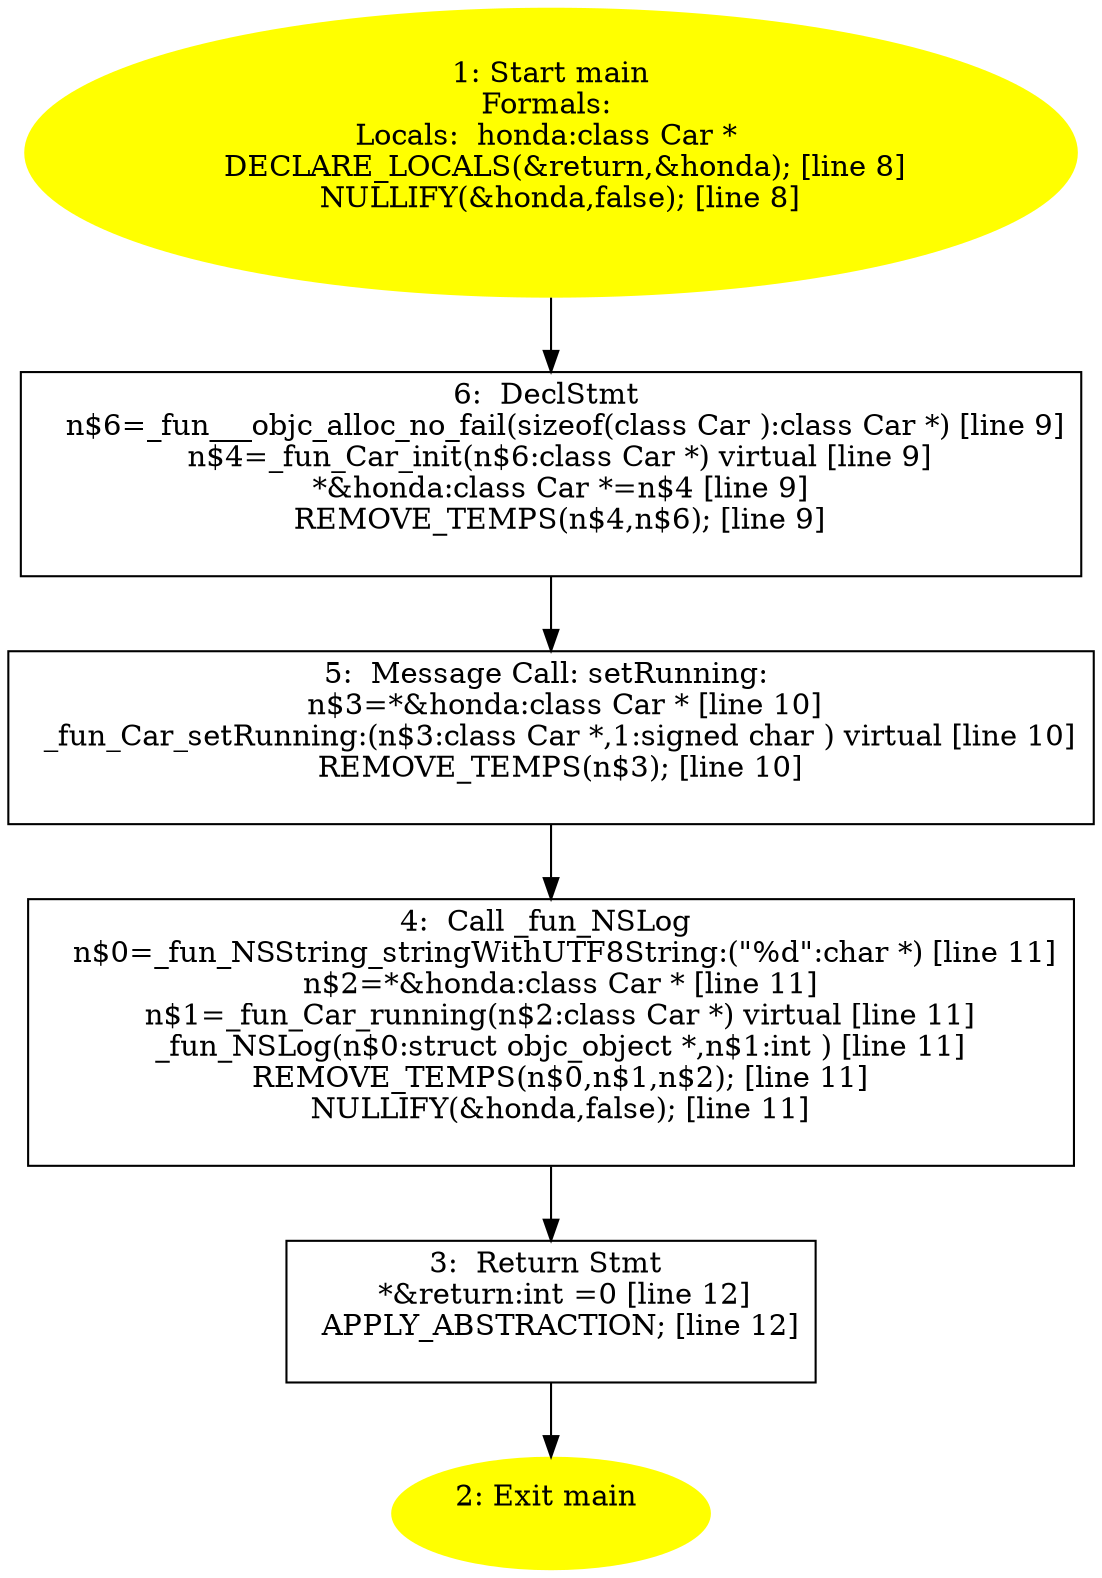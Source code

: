 digraph iCFG {
6 [label="6:  DeclStmt \n   n$6=_fun___objc_alloc_no_fail(sizeof(class Car ):class Car *) [line 9]\n  n$4=_fun_Car_init(n$6:class Car *) virtual [line 9]\n  *&honda:class Car *=n$4 [line 9]\n  REMOVE_TEMPS(n$4,n$6); [line 9]\n " shape="box"]
	

	 6 -> 5 ;
5 [label="5:  Message Call: setRunning: \n   n$3=*&honda:class Car * [line 10]\n  _fun_Car_setRunning:(n$3:class Car *,1:signed char ) virtual [line 10]\n  REMOVE_TEMPS(n$3); [line 10]\n " shape="box"]
	

	 5 -> 4 ;
4 [label="4:  Call _fun_NSLog \n   n$0=_fun_NSString_stringWithUTF8String:(\"%d\":char *) [line 11]\n  n$2=*&honda:class Car * [line 11]\n  n$1=_fun_Car_running(n$2:class Car *) virtual [line 11]\n  _fun_NSLog(n$0:struct objc_object *,n$1:int ) [line 11]\n  REMOVE_TEMPS(n$0,n$1,n$2); [line 11]\n  NULLIFY(&honda,false); [line 11]\n " shape="box"]
	

	 4 -> 3 ;
3 [label="3:  Return Stmt \n   *&return:int =0 [line 12]\n  APPLY_ABSTRACTION; [line 12]\n " shape="box"]
	

	 3 -> 2 ;
2 [label="2: Exit main \n  " color=yellow style=filled]
	

1 [label="1: Start main\nFormals: \nLocals:  honda:class Car * \n   DECLARE_LOCALS(&return,&honda); [line 8]\n  NULLIFY(&honda,false); [line 8]\n " color=yellow style=filled]
	

	 1 -> 6 ;
}
